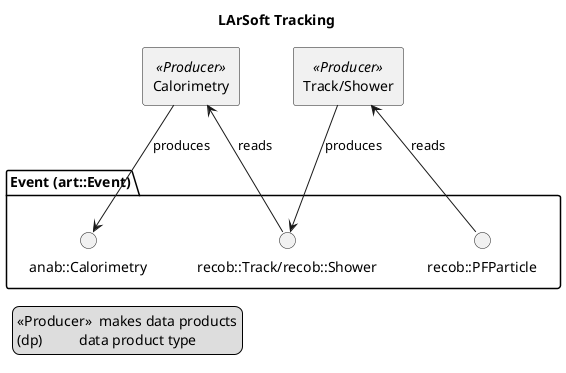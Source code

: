 @startuml Tracking
title LArSoft Tracking

skinparam componentStyle rectangle
skinparam stereotype {
  CBackgroundColor<<Producer>> #DFF5E1
  CBackgroundColor<<Filter>>   #FFEBD6
  CBackgroundColor<<Analyzer>> #E7E9FF
}
skinparam rectangle {
  BorderColor #888
  RoundCorner 8
}

legend left
  <<Producer>>  makes data products
  (dp)          data product type
endlegend

package "Event (art::Event)" {
  () "recob::PFParticle" as PF
  () "recob::Track/recob::Shower" as TrSh
  () "anab::Calorimetry" as Calo
}

component "Track/Shower" <<Producer>> as TrackShower
component "Calorimetry"  <<Producer>> as CaloProd

PF         -up-> TrackShower : reads
TrackShower -down-> TrSh : produces

TrSh     -up-> CaloProd : reads
CaloProd -down-> Calo : produces

@enduml

